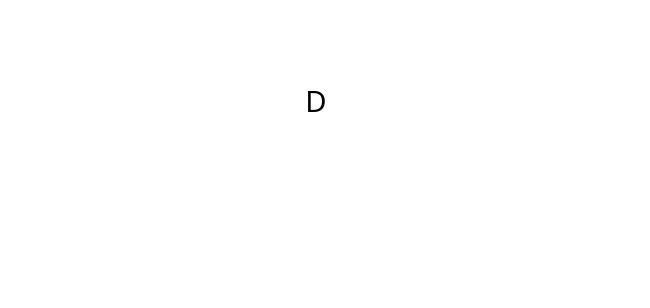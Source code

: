 digraph G  {
  graph [bgcolor=transparent]
  rankdir=LR;
  B -> A [label="1m฿",constraint=false,color=white,fontcolor=white,fontname="ubuntu"];
  A [fontname="ubuntu",color=white,fontcolor=white];
  B [fontname="ubuntu",color=white,fontcolor=white];
  C [fontname="ubuntu",color=white,fontcolor=white];
  D [fontname="ubuntu",color=white,fontcolor=black,style=filled,fillcolor=white];
  E [fontname="ubuntu",color=white,fontcolor=white];
  A -> D [label="6m฿",fontname="ubuntu",color=white,fontcolor=white];
  A -> C [label="5m฿",fontname="ubuntu",color=white,fontcolor=white];
  C -> B [label="3m฿",fontname="ubuntu",color=white,fontcolor=white];
  C -> E [label="10m฿",fontname="ubuntu",color=white,fontcolor=white];
  D -> B [label="2m฿",fontname="ubuntu",color=white,fontcolor=white];
}

